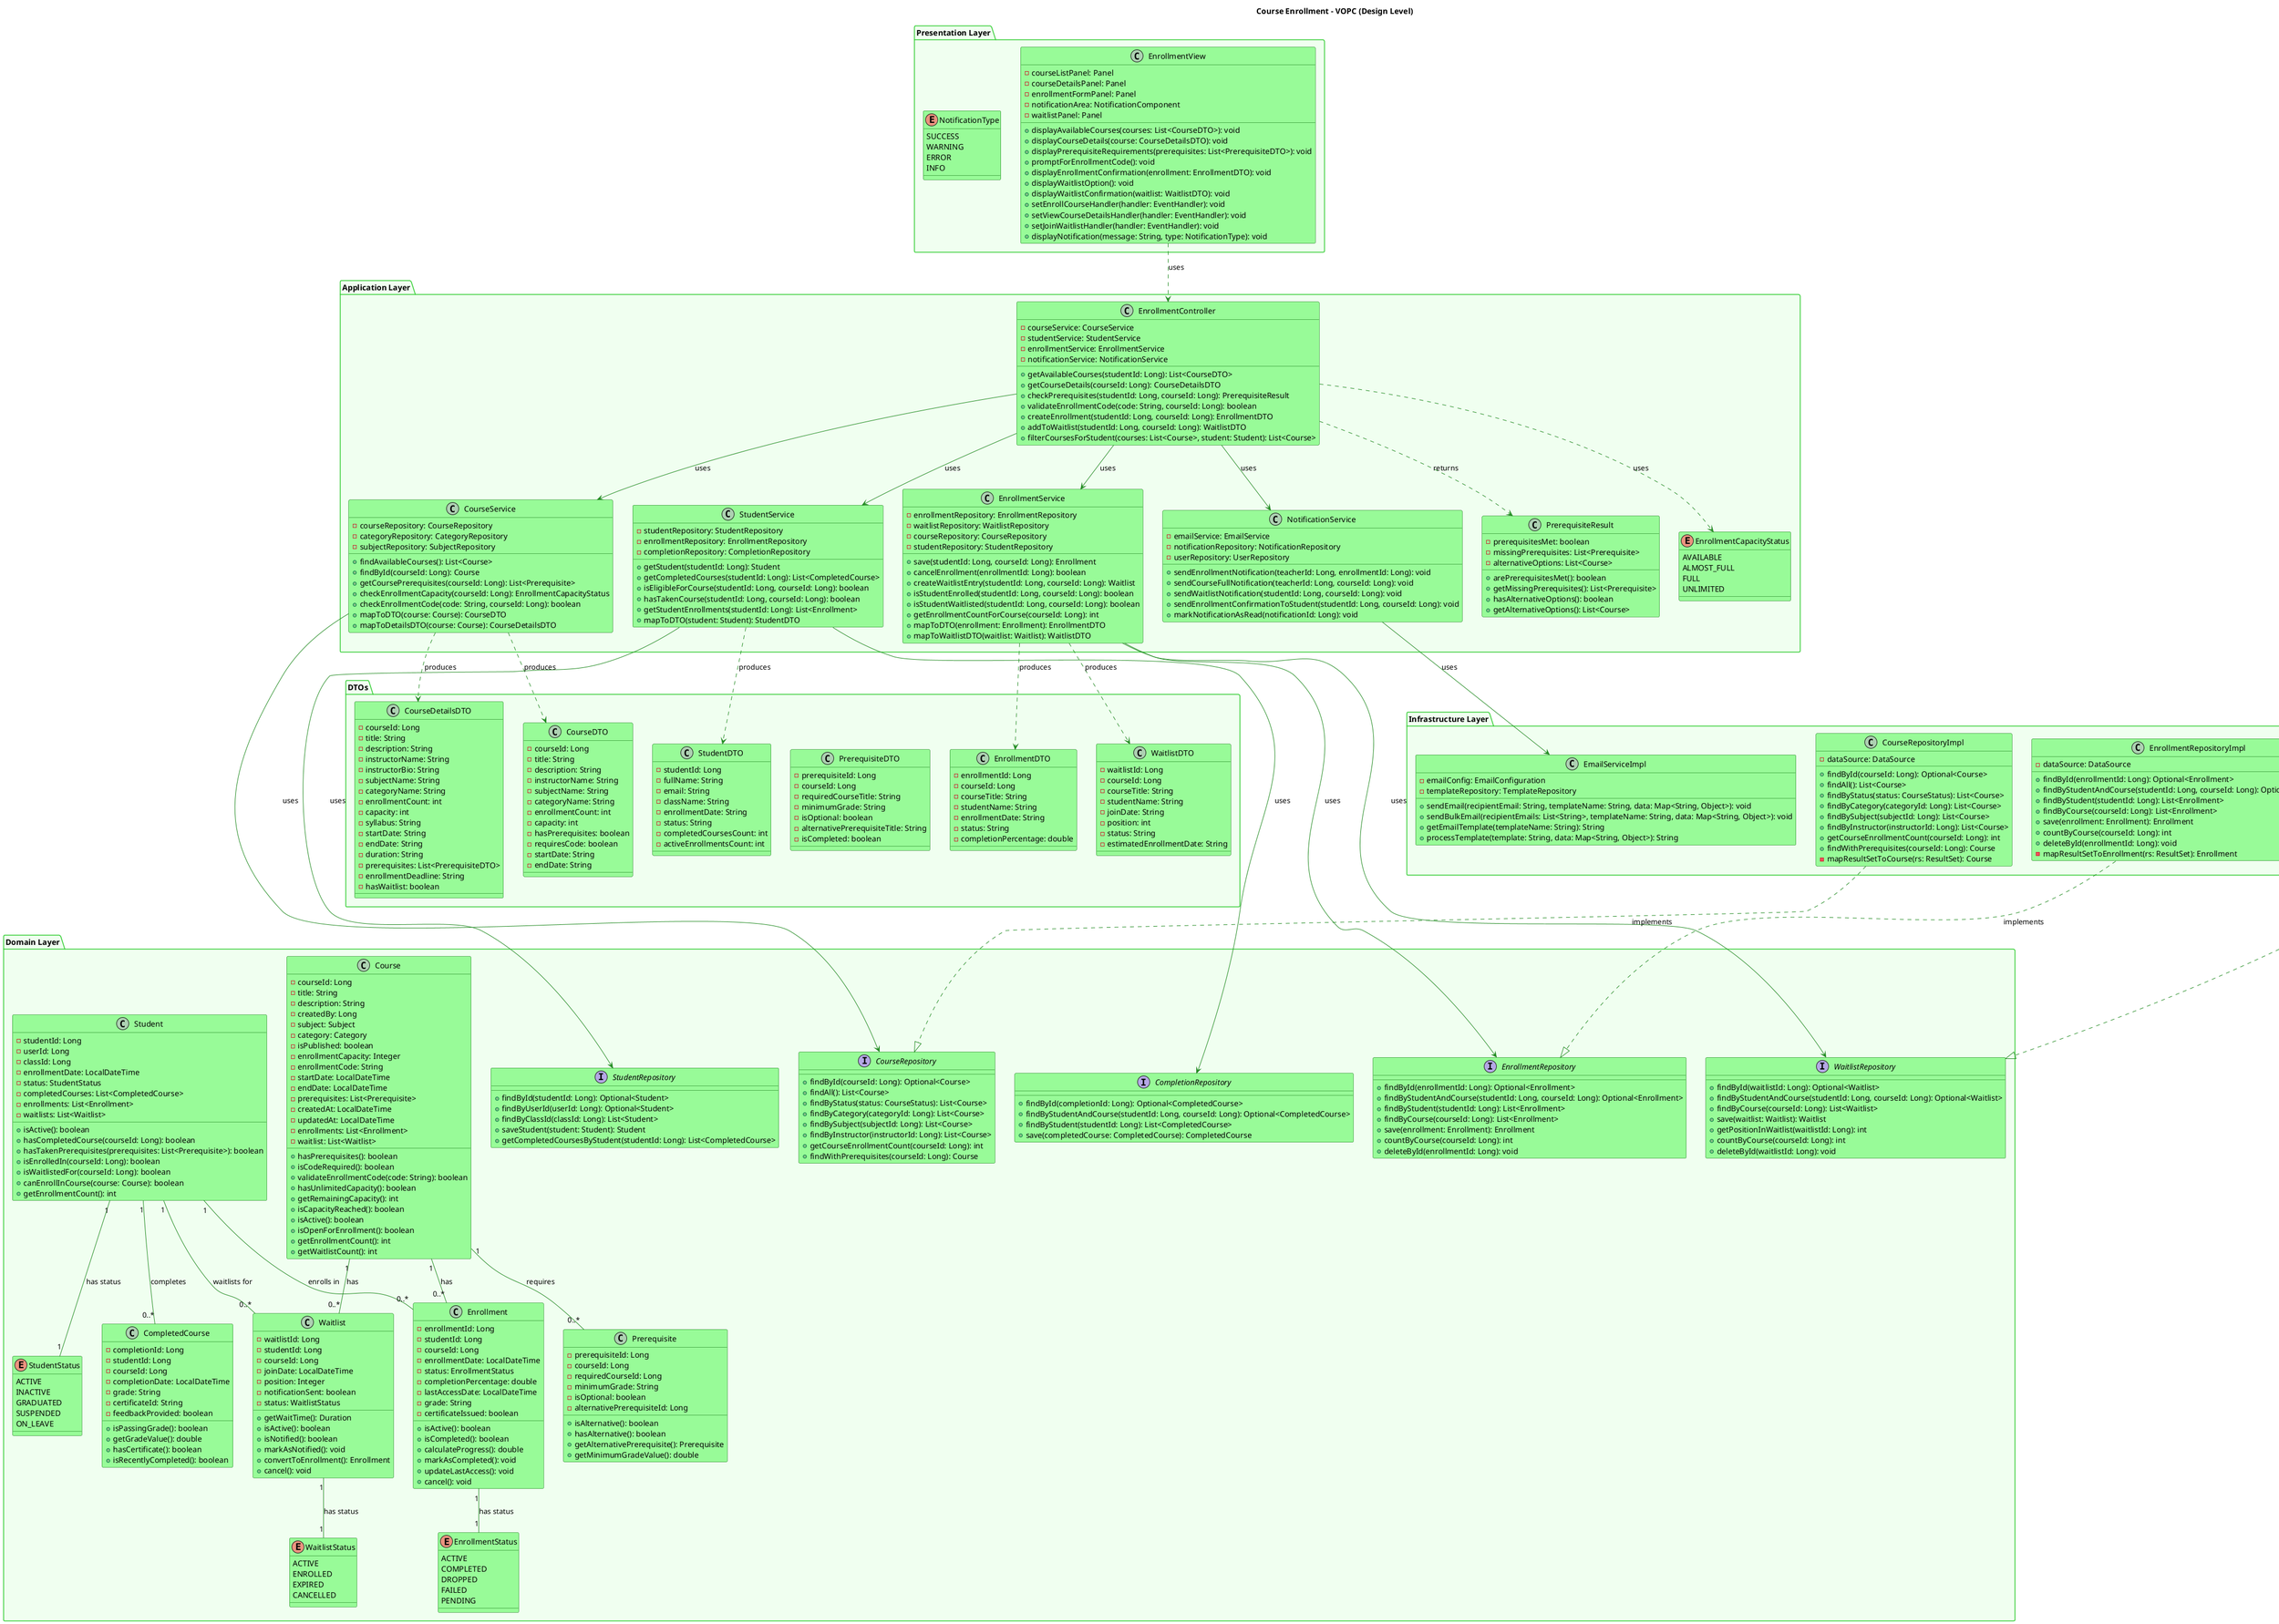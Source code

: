 @startuml
title Course Enrollment - VOPC (Design Level)

skinparam class {
  BackgroundColor PaleGreen
  ArrowColor ForestGreen
  BorderColor DarkGreen
}

skinparam package {
  BackgroundColor Honeydew
  BorderColor LimeGreen
}

package "Presentation Layer" {
  class "EnrollmentView" as EV {
    - courseListPanel: Panel
    - courseDetailsPanel: Panel
    - enrollmentFormPanel: Panel
    - notificationArea: NotificationComponent
    - waitlistPanel: Panel
    + displayAvailableCourses(courses: List<CourseDTO>): void
    + displayCourseDetails(course: CourseDetailsDTO): void
    + displayPrerequisiteRequirements(prerequisites: List<PrerequisiteDTO>): void
    + promptForEnrollmentCode(): void
    + displayEnrollmentConfirmation(enrollment: EnrollmentDTO): void
    + displayWaitlistOption(): void
    + displayWaitlistConfirmation(waitlist: WaitlistDTO): void
    + setEnrollCourseHandler(handler: EventHandler): void
    + setViewCourseDetailsHandler(handler: EventHandler): void
    + setJoinWaitlistHandler(handler: EventHandler): void
    + displayNotification(message: String, type: NotificationType): void
  }
  
  enum "NotificationType" as NT {
    SUCCESS
    WARNING
    ERROR
    INFO
  }
}

package "Application Layer" {
  class "EnrollmentController" as EC {
    - courseService: CourseService
    - studentService: StudentService
    - enrollmentService: EnrollmentService
    - notificationService: NotificationService
    + getAvailableCourses(studentId: Long): List<CourseDTO>
    + getCourseDetails(courseId: Long): CourseDetailsDTO
    + checkPrerequisites(studentId: Long, courseId: Long): PrerequisiteResult
    + validateEnrollmentCode(code: String, courseId: Long): boolean
    + createEnrollment(studentId: Long, courseId: Long): EnrollmentDTO
    + addToWaitlist(studentId: Long, courseId: Long): WaitlistDTO
    + filterCoursesForStudent(courses: List<Course>, student: Student): List<Course>
  }
  
  class "CourseService" as CS {
    - courseRepository: CourseRepository
    - categoryRepository: CategoryRepository
    - subjectRepository: SubjectRepository
    + findAvailableCourses(): List<Course>
    + findById(courseId: Long): Course
    + getCoursePrerequisites(courseId: Long): List<Prerequisite>
    + checkEnrollmentCapacity(courseId: Long): EnrollmentCapacityStatus
    + checkEnrollmentCode(code: String, courseId: Long): boolean
    + mapToDTO(course: Course): CourseDTO
    + mapToDetailsDTO(course: Course): CourseDetailsDTO
  }
  
  class "StudentService" as SS {
    - studentRepository: StudentRepository
    - enrollmentRepository: EnrollmentRepository
    - completionRepository: CompletionRepository
    + getStudent(studentId: Long): Student
    + getCompletedCourses(studentId: Long): List<CompletedCourse>
    + isEligibleForCourse(studentId: Long, courseId: Long): boolean
    + hasTakenCourse(studentId: Long, courseId: Long): boolean
    + getStudentEnrollments(studentId: Long): List<Enrollment>
    + mapToDTO(student: Student): StudentDTO
  }
  
  class "EnrollmentService" as ES {
    - enrollmentRepository: EnrollmentRepository
    - waitlistRepository: WaitlistRepository
    - courseRepository: CourseRepository
    - studentRepository: StudentRepository
    + save(studentId: Long, courseId: Long): Enrollment
    + cancelEnrollment(enrollmentId: Long): boolean
    + createWaitlistEntry(studentId: Long, courseId: Long): Waitlist
    + isStudentEnrolled(studentId: Long, courseId: Long): boolean
    + isStudentWaitlisted(studentId: Long, courseId: Long): boolean
    + getEnrollmentCountForCourse(courseId: Long): int
    + mapToDTO(enrollment: Enrollment): EnrollmentDTO
    + mapToWaitlistDTO(waitlist: Waitlist): WaitlistDTO
  }
  
  class "NotificationService" as NS {
    - emailService: EmailService
    - notificationRepository: NotificationRepository
    - userRepository: UserRepository
    + sendEnrollmentNotification(teacherId: Long, enrollmentId: Long): void
    + sendCourseFullNotification(teacherId: Long, courseId: Long): void
    + sendWaitlistNotification(studentId: Long, courseId: Long): void
    + sendEnrollmentConfirmationToStudent(studentId: Long, courseId: Long): void
    + markNotificationAsRead(notificationId: Long): void
  }
  
  class "PrerequisiteResult" as PR {
    - prerequisitesMet: boolean
    - missingPrerequisites: List<Prerequisite>
    - alternativeOptions: List<Course>
    + arePrerequisitesMet(): boolean
    + getMissingPrerequisites(): List<Prerequisite>
    + hasAlternativeOptions(): boolean
    + getAlternativeOptions(): List<Course>
  }
  
  enum "EnrollmentCapacityStatus" as ECS {
    AVAILABLE
    ALMOST_FULL
    FULL
    UNLIMITED
  }
}

package "Domain Layer" {
  interface "CourseRepository" as CR {
    + findById(courseId: Long): Optional<Course>
    + findAll(): List<Course>
    + findByStatus(status: CourseStatus): List<Course>
    + findByCategory(categoryId: Long): List<Course>
    + findBySubject(subjectId: Long): List<Course>
    + findByInstructor(instructorId: Long): List<Course>
    + getCourseEnrollmentCount(courseId: Long): int
    + findWithPrerequisites(courseId: Long): Course
  }
  
  interface "StudentRepository" as SR {
    + findById(studentId: Long): Optional<Student>
    + findByUserId(userId: Long): Optional<Student>
    + findByClassId(classId: Long): List<Student>
    + saveStudent(student: Student): Student
    + getCompletedCoursesByStudent(studentId: Long): List<CompletedCourse>
  }
  
  interface "EnrollmentRepository" as ER {
    + findById(enrollmentId: Long): Optional<Enrollment>
    + findByStudentAndCourse(studentId: Long, courseId: Long): Optional<Enrollment>
    + findByStudent(studentId: Long): List<Enrollment>
    + findByCourse(courseId: Long): List<Enrollment>
    + save(enrollment: Enrollment): Enrollment
    + countByCourse(courseId: Long): int
    + deleteById(enrollmentId: Long): void
  }
  
  interface "WaitlistRepository" as WR {
    + findById(waitlistId: Long): Optional<Waitlist>
    + findByStudentAndCourse(studentId: Long, courseId: Long): Optional<Waitlist>
    + findByCourse(courseId: Long): List<Waitlist>
    + save(waitlist: Waitlist): Waitlist
    + getPositionInWaitlist(waitlistId: Long): int
    + countByCourse(courseId: Long): int
    + deleteById(waitlistId: Long): void
  }
  
  interface "CompletionRepository" as COR {
    + findById(completionId: Long): Optional<CompletedCourse>
    + findByStudentAndCourse(studentId: Long, courseId: Long): Optional<CompletedCourse>
    + findByStudent(studentId: Long): List<CompletedCourse>
    + save(completedCourse: CompletedCourse): CompletedCourse
  }
  
  class "Course" as C {
    - courseId: Long
    - title: String
    - description: String
    - createdBy: Long
    - subject: Subject
    - category: Category
    - isPublished: boolean
    - enrollmentCapacity: Integer
    - enrollmentCode: String
    - startDate: LocalDateTime
    - endDate: LocalDateTime
    - prerequisites: List<Prerequisite>
    - createdAt: LocalDateTime
    - updatedAt: LocalDateTime
    - enrollments: List<Enrollment>
    - waitlist: List<Waitlist>
    + hasPrerequisites(): boolean
    + isCodeRequired(): boolean
    + validateEnrollmentCode(code: String): boolean
    + hasUnlimitedCapacity(): boolean
    + getRemainingCapacity(): int
    + isCapacityReached(): boolean
    + isActive(): boolean
    + isOpenForEnrollment(): boolean
    + getEnrollmentCount(): int
    + getWaitlistCount(): int
  }
  
  class "Student" as S {
    - studentId: Long
    - userId: Long
    - classId: Long
    - enrollmentDate: LocalDateTime
    - status: StudentStatus
    - completedCourses: List<CompletedCourse>
    - enrollments: List<Enrollment>
    - waitlists: List<Waitlist>
    + isActive(): boolean
    + hasCompletedCourse(courseId: Long): boolean
    + hasTakenPrerequisites(prerequisites: List<Prerequisite>): boolean
    + isEnrolledIn(courseId: Long): boolean
    + isWaitlistedFor(courseId: Long): boolean
    + canEnrollInCourse(course: Course): boolean
    + getEnrollmentCount(): int
  }
  
  class "Enrollment" as EN {
    - enrollmentId: Long
    - studentId: Long
    - courseId: Long
    - enrollmentDate: LocalDateTime
    - status: EnrollmentStatus
    - completionPercentage: double
    - lastAccessDate: LocalDateTime
    - grade: String
    - certificateIssued: boolean
    + isActive(): boolean
    + isCompleted(): boolean
    + calculateProgress(): double
    + markAsCompleted(): void
    + updateLastAccess(): void
    + cancel(): void
  }
  
  class "Waitlist" as W {
    - waitlistId: Long
    - studentId: Long
    - courseId: Long
    - joinDate: LocalDateTime
    - position: Integer
    - notificationSent: boolean
    - status: WaitlistStatus
    + getWaitTime(): Duration
    + isActive(): boolean
    + isNotified(): boolean
    + markAsNotified(): void
    + convertToEnrollment(): Enrollment
    + cancel(): void
  }
  
  class "Prerequisite" as PRE {
    - prerequisiteId: Long
    - courseId: Long
    - requiredCourseId: Long
    - minimumGrade: String
    - isOptional: boolean
    - alternativePrerequisiteId: Long
    + isAlternative(): boolean
    + hasAlternative(): boolean
    + getAlternativePrerequisite(): Prerequisite
    + getMinimumGradeValue(): double
  }
  
  class "CompletedCourse" as CC {
    - completionId: Long
    - studentId: Long
    - courseId: Long
    - completionDate: LocalDateTime
    - grade: String
    - certificateId: String
    - feedbackProvided: boolean
    + isPassingGrade(): boolean
    + getGradeValue(): double
    + hasCertificate(): boolean
    + isRecentlyCompleted(): boolean
  }
  
  enum "EnrollmentStatus" as EST {
    ACTIVE
    COMPLETED
    DROPPED
    FAILED
    PENDING
  }
  
  enum "WaitlistStatus" as WS {
    ACTIVE
    ENROLLED
    EXPIRED
    CANCELLED
  }
  
  enum "StudentStatus" as SST {
    ACTIVE
    INACTIVE
    GRADUATED
    SUSPENDED
    ON_LEAVE
  }
}

package "Infrastructure Layer" {
  class "CourseRepositoryImpl" as CRI {
    - dataSource: DataSource
    + findById(courseId: Long): Optional<Course>
    + findAll(): List<Course>
    + findByStatus(status: CourseStatus): List<Course>
    + findByCategory(categoryId: Long): List<Course>
    + findBySubject(subjectId: Long): List<Course>
    + findByInstructor(instructorId: Long): List<Course>
    + getCourseEnrollmentCount(courseId: Long): int
    + findWithPrerequisites(courseId: Long): Course
    - mapResultSetToCourse(rs: ResultSet): Course
  }
  
  class "EnrollmentRepositoryImpl" as ERI {
    - dataSource: DataSource
    + findById(enrollmentId: Long): Optional<Enrollment>
    + findByStudentAndCourse(studentId: Long, courseId: Long): Optional<Enrollment>
    + findByStudent(studentId: Long): List<Enrollment>
    + findByCourse(courseId: Long): List<Enrollment>
    + save(enrollment: Enrollment): Enrollment
    + countByCourse(courseId: Long): int
    + deleteById(enrollmentId: Long): void
    - mapResultSetToEnrollment(rs: ResultSet): Enrollment
  }
  
  class "WaitlistRepositoryImpl" as WRI {
    - dataSource: DataSource
    + findById(waitlistId: Long): Optional<Waitlist>
    + findByStudentAndCourse(studentId: Long, courseId: Long): Optional<Waitlist>
    + findByCourse(courseId: Long): List<Waitlist>
    + save(waitlist: Waitlist): Waitlist
    + getPositionInWaitlist(waitlistId: Long): int
    + countByCourse(courseId: Long): int
    + deleteById(waitlistId: Long): void
    - mapResultSetToWaitlist(rs: ResultSet): Waitlist
  }
  
  class "EmailServiceImpl" as ESI {
    - emailConfig: EmailConfiguration
    - templateRepository: TemplateRepository
    + sendEmail(recipientEmail: String, templateName: String, data: Map<String, Object>): void
    + sendBulkEmail(recipientEmails: List<String>, templateName: String, data: Map<String, Object>): void
    + getEmailTemplate(templateName: String): String
    + processTemplate(template: String, data: Map<String, Object>): String
  }
}

' DTOs
package "DTOs" {
  class "CourseDTO" as CDTO {
    - courseId: Long
    - title: String
    - description: String
    - instructorName: String
    - subjectName: String
    - categoryName: String
    - enrollmentCount: int
    - capacity: int
    - hasPrerequisites: boolean
    - requiresCode: boolean
    - startDate: String
    - endDate: String
  }
  
  class "CourseDetailsDTO" as CDDTO {
    - courseId: Long
    - title: String
    - description: String
    - instructorName: String
    - instructorBio: String
    - subjectName: String
    - categoryName: String
    - enrollmentCount: int
    - capacity: int
    - syllabus: String
    - startDate: String
    - endDate: String
    - duration: String
    - prerequisites: List<PrerequisiteDTO>
    - enrollmentDeadline: String
    - hasWaitlist: boolean
  }
  
  class "PrerequisiteDTO" as PDTO {
    - prerequisiteId: Long
    - courseId: Long
    - requiredCourseTitle: String
    - minimumGrade: String
    - isOptional: boolean
    - alternativePrerequisiteTitle: String
    - isCompleted: boolean
  }
  
  class "EnrollmentDTO" as EDTO {
    - enrollmentId: Long
    - courseId: Long
    - courseTitle: String
    - studentName: String
    - enrollmentDate: String
    - status: String
    - completionPercentage: double
  }
  
  class "WaitlistDTO" as WDTO {
    - waitlistId: Long
    - courseId: Long
    - courseTitle: String
    - studentName: String
    - joinDate: String
    - position: int
    - status: String
    - estimatedEnrollmentDate: String
  }
  
  class "StudentDTO" as SDTO {
    - studentId: Long
    - fullName: String
    - email: String
    - className: String
    - enrollmentDate: String
    - status: String
    - completedCoursesCount: int
    - activeEnrollmentsCount: int
  }
}

' Relationships
EV ..> EC : uses
EC --> CS : uses
EC --> SS : uses
EC --> ES : uses
EC --> NS : uses
CS --> CR : uses
SS --> SR : uses
SS --> COR : uses
ES --> ER : uses
ES --> WR : uses
NS --> ESI : uses
CRI ..|> CR : implements
ERI ..|> ER : implements
WRI ..|> WR : implements
EC ..> PR : returns
EC ..> ECS : uses
C "1" -- "0..*" EN : has
C "1" -- "0..*" W : has
C "1" -- "0..*" PRE : requires
S "1" -- "0..*" EN : enrolls in
S "1" -- "0..*" W : waitlists for
S "1" -- "0..*" CC : completes
EN "1" -- "1" EST : has status
W "1" -- "1" WS : has status
S "1" -- "1" SST : has status
CS ..> CDTO : produces
CS ..> CDDTO : produces
ES ..> EDTO : produces
ES ..> WDTO : produces
SS ..> SDTO : produces

@enduml 